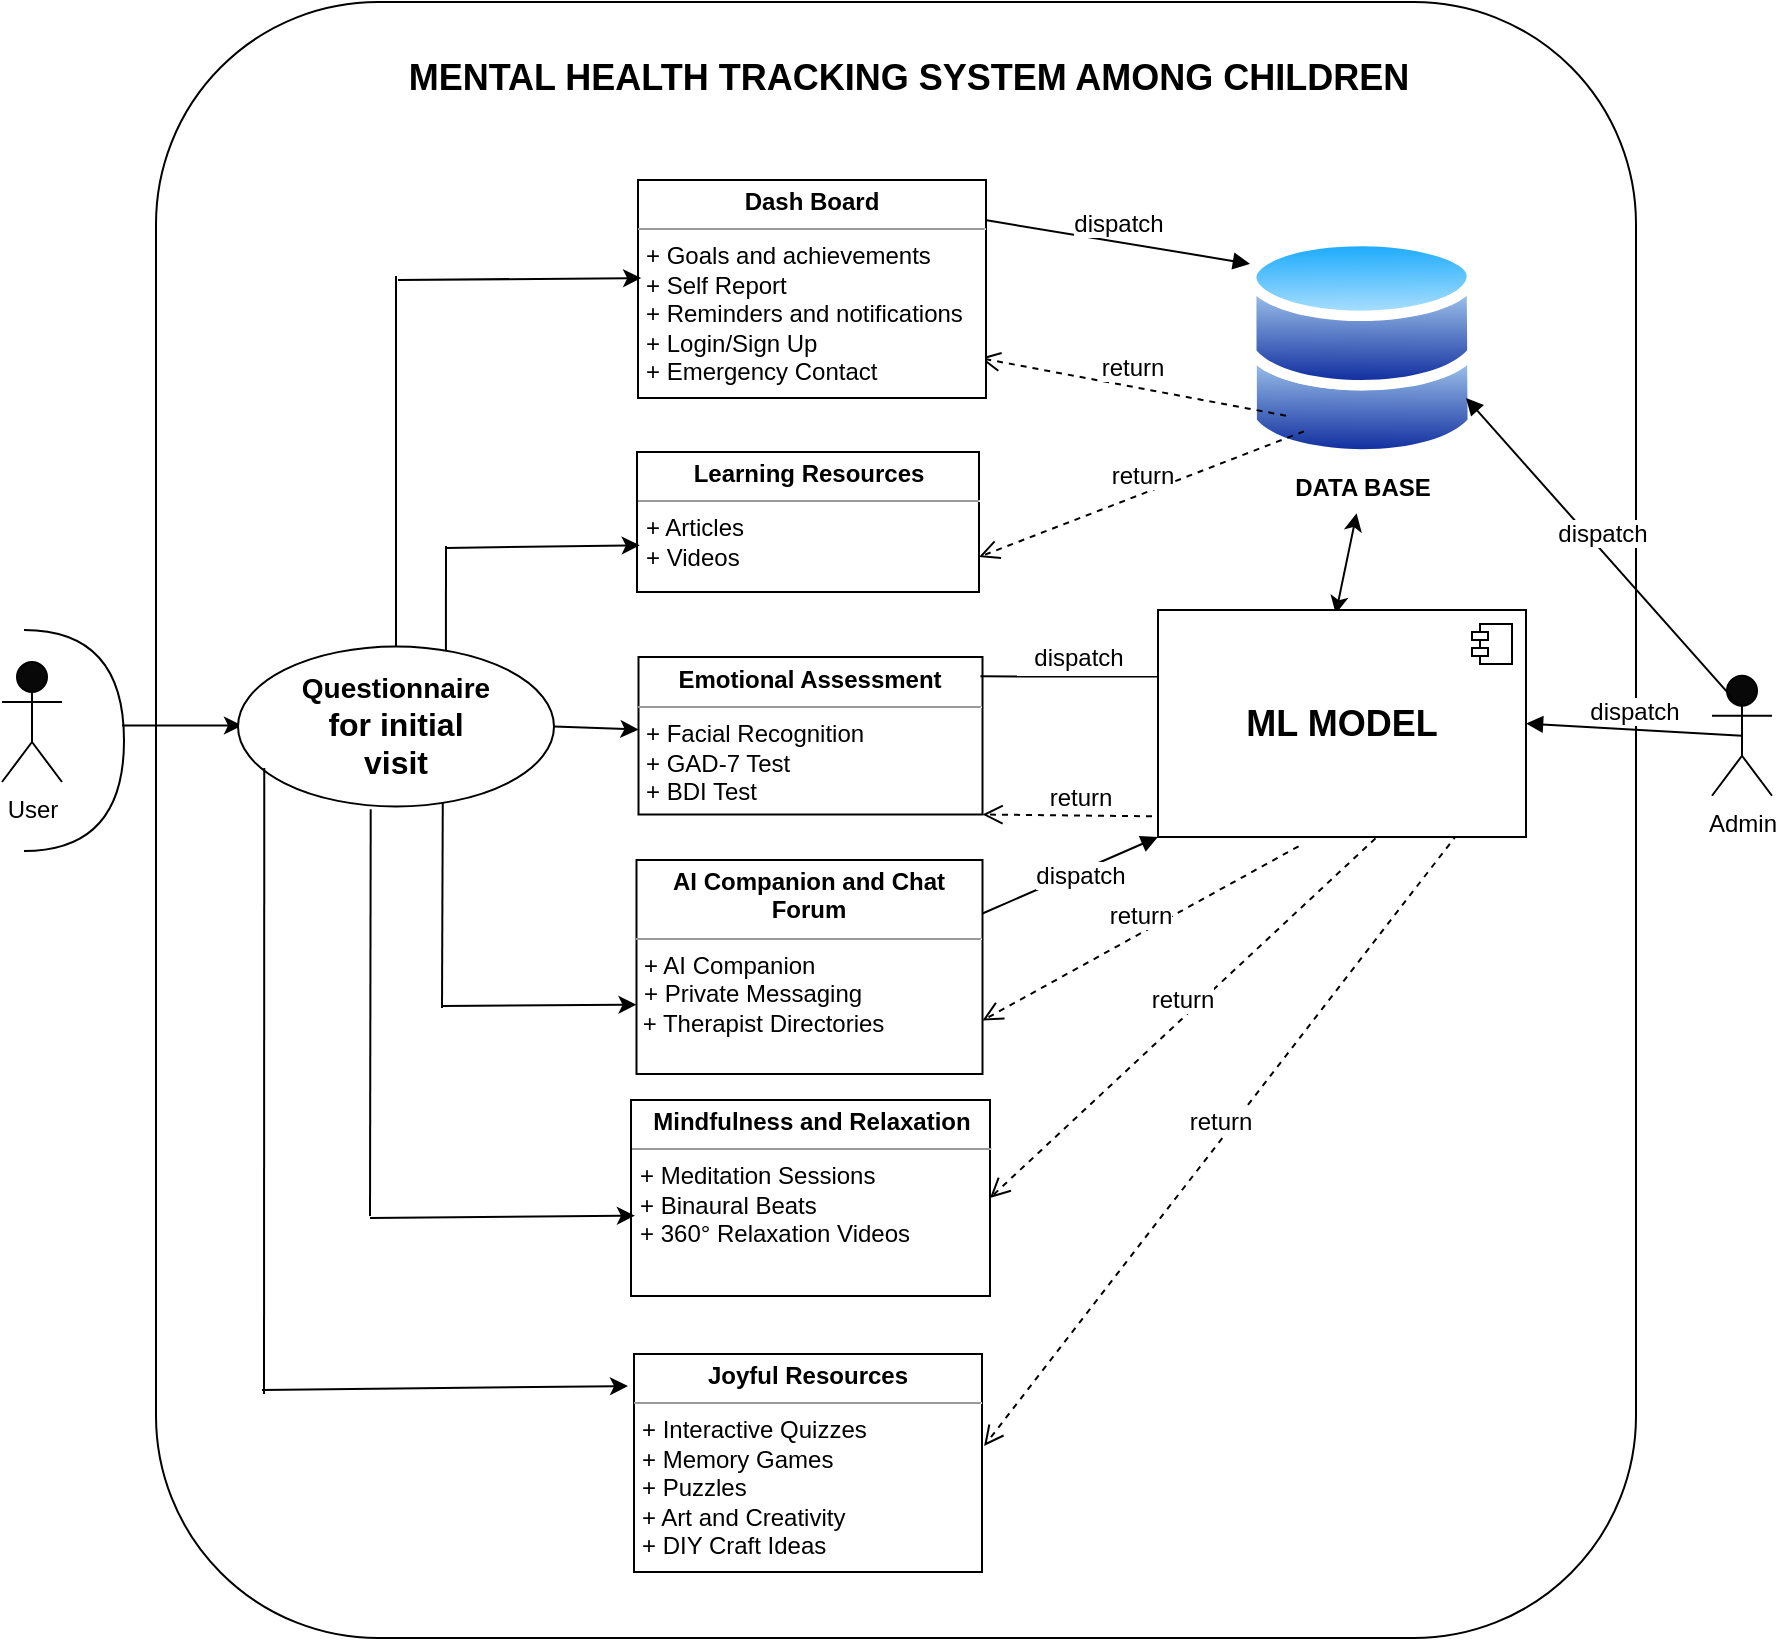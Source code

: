<mxfile version="21.8.0" type="github">
  <diagram id="7mHRUC17z__OCojrK_M-" name="Page-2">
    <mxGraphModel dx="1290" dy="534" grid="0" gridSize="10" guides="1" tooltips="1" connect="1" arrows="1" fold="1" page="1" pageScale="1" pageWidth="827" pageHeight="1169" math="0" shadow="0">
      <root>
        <mxCell id="0" />
        <mxCell id="1" parent="0" />
        <mxCell id="DO5StPmEbmpvMcrOVITN-93" value="" style="rounded=1;whiteSpace=wrap;html=1;sketch=0;strokeColor=default;align=center;verticalAlign=middle;fontFamily=Helvetica;fontSize=12;fontColor=default;fillColor=default;" parent="1" vertex="1">
          <mxGeometry x="109" y="116" width="740" height="818" as="geometry" />
        </mxCell>
        <mxCell id="DO5StPmEbmpvMcrOVITN-68" value="" style="html=1;points=[[0,0,0,0,5],[0,1,0,0,-5],[1,0,0,0,5],[1,1,0,0,-5]];perimeter=orthogonalPerimeter;outlineConnect=0;targetShapes=umlLifeline;portConstraint=eastwest;newEdgeStyle={&quot;curved&quot;:0,&quot;rounded&quot;:0};sketch=0;strokeColor=default;align=center;verticalAlign=middle;fontFamily=Helvetica;fontSize=12;fontColor=default;fillColor=default;" parent="1" vertex="1">
          <mxGeometry x="674" y="249.84" width="10" height="78" as="geometry" />
        </mxCell>
        <mxCell id="DO5StPmEbmpvMcrOVITN-53" value="" style="image;aspect=fixed;perimeter=ellipsePerimeter;html=1;align=center;shadow=0;dashed=0;spacingTop=3;image=img/lib/active_directory/databases.svg;" parent="1" vertex="1">
          <mxGeometry x="654" y="232" width="116" height="113.68" as="geometry" />
        </mxCell>
        <mxCell id="DO5StPmEbmpvMcrOVITN-79" value="" style="html=1;points=[[0,0,0,0,5],[0,1,0,0,-5],[1,0,0,0,5],[1,1,0,0,-5]];perimeter=orthogonalPerimeter;outlineConnect=0;targetShapes=umlLifeline;portConstraint=eastwest;newEdgeStyle={&quot;curved&quot;:0,&quot;rounded&quot;:0};sketch=0;strokeColor=default;align=center;verticalAlign=middle;fontFamily=Helvetica;fontSize=12;fontColor=default;fillColor=default;" parent="1" vertex="1">
          <mxGeometry x="779" y="448.5" width="10" height="80" as="geometry" />
        </mxCell>
        <mxCell id="DO5StPmEbmpvMcrOVITN-80" value="dispatch" style="html=1;verticalAlign=bottom;endArrow=block;curved=0;rounded=0;entryX=0;entryY=1;entryDx=0;entryDy=0;fontFamily=Helvetica;fontSize=12;fontColor=default;exitX=1;exitY=0.25;exitDx=0;exitDy=0;" parent="1" source="DO5StPmEbmpvMcrOVITN-31" target="DO5StPmEbmpvMcrOVITN-49" edge="1">
          <mxGeometry x="0.011" y="-10" relative="1" as="geometry">
            <mxPoint x="711.47" y="464" as="sourcePoint" />
            <mxPoint as="offset" />
          </mxGeometry>
        </mxCell>
        <mxCell id="DO5StPmEbmpvMcrOVITN-81" value="return" style="html=1;verticalAlign=bottom;endArrow=open;dashed=1;endSize=8;curved=0;rounded=0;exitX=0.382;exitY=1.041;exitDx=0;exitDy=0;fontFamily=Helvetica;fontSize=12;fontColor=default;entryX=1;entryY=0.75;entryDx=0;entryDy=0;exitPerimeter=0;" parent="1" source="DO5StPmEbmpvMcrOVITN-49" target="DO5StPmEbmpvMcrOVITN-31" edge="1">
          <mxGeometry relative="1" as="geometry">
            <mxPoint x="560.002" y="634.53" as="targetPoint" />
          </mxGeometry>
        </mxCell>
        <mxCell id="DO5StPmEbmpvMcrOVITN-69" value="dispatch" style="html=1;verticalAlign=bottom;endArrow=block;curved=0;rounded=0;entryX=0.017;entryY=0.131;entryDx=0;entryDy=0;fontFamily=Helvetica;fontSize=12;fontColor=default;exitX=1.002;exitY=0.185;exitDx=0;exitDy=0;exitPerimeter=0;entryPerimeter=0;" parent="1" source="DO5StPmEbmpvMcrOVITN-20" target="DO5StPmEbmpvMcrOVITN-53" edge="1">
          <mxGeometry relative="1" as="geometry">
            <mxPoint x="604" y="275.16" as="sourcePoint" />
          </mxGeometry>
        </mxCell>
        <mxCell id="DO5StPmEbmpvMcrOVITN-70" value="return" style="html=1;verticalAlign=bottom;endArrow=open;dashed=1;endSize=8;curved=0;rounded=0;exitX=0;exitY=1;exitDx=0;exitDy=-5;fontFamily=Helvetica;fontSize=12;fontColor=default;entryX=0.983;entryY=0.817;entryDx=0;entryDy=0;entryPerimeter=0;" parent="1" source="DO5StPmEbmpvMcrOVITN-68" target="DO5StPmEbmpvMcrOVITN-20" edge="1">
          <mxGeometry relative="1" as="geometry">
            <mxPoint x="604" y="345.16" as="targetPoint" />
          </mxGeometry>
        </mxCell>
        <mxCell id="DO5StPmEbmpvMcrOVITN-60" value="" style="html=1;points=[[0,0,0,0,5],[0,1,0,0,-5],[1,0,0,0,5],[1,1,0,0,-5]];perimeter=orthogonalPerimeter;outlineConnect=0;targetShapes=umlLifeline;portConstraint=eastwest;newEdgeStyle={&quot;curved&quot;:0,&quot;rounded&quot;:0};sketch=0;strokeColor=default;align=center;verticalAlign=middle;fontFamily=Helvetica;fontSize=12;fontColor=default;fillColor=default;" parent="1" vertex="1">
          <mxGeometry x="619" y="448.25" width="10" height="80" as="geometry" />
        </mxCell>
        <mxCell id="DO5StPmEbmpvMcrOVITN-1" value="User" style="shape=umlActor;verticalLabelPosition=bottom;verticalAlign=top;html=1;fillColor=#080808;" parent="1" vertex="1">
          <mxGeometry x="32" y="446" width="30" height="60" as="geometry" />
        </mxCell>
        <mxCell id="DO5StPmEbmpvMcrOVITN-11" value="" style="shape=requiredInterface;html=1;verticalLabelPosition=bottom;sketch=0;" parent="1" vertex="1">
          <mxGeometry x="43" y="430" width="50" height="110.5" as="geometry" />
        </mxCell>
        <mxCell id="DO5StPmEbmpvMcrOVITN-13" value="" style="endArrow=classic;html=1;rounded=0;" parent="1" edge="1">
          <mxGeometry width="50" height="50" relative="1" as="geometry">
            <mxPoint x="92" y="477.75" as="sourcePoint" />
            <mxPoint x="152" y="477.75" as="targetPoint" />
          </mxGeometry>
        </mxCell>
        <mxCell id="DO5StPmEbmpvMcrOVITN-16" value="&lt;div style=&quot;&quot;&gt;&lt;b style=&quot;background-color: initial;&quot;&gt;&lt;font style=&quot;font-size: 14px;&quot;&gt;Questionnaire&lt;/font&gt;&lt;/b&gt;&lt;/div&gt;&lt;b&gt;&lt;font size=&quot;3&quot;&gt;&lt;div style=&quot;&quot;&gt;&lt;b style=&quot;background-color: initial;&quot;&gt;for initial&lt;/b&gt;&lt;/div&gt;&lt;div style=&quot;&quot;&gt;&lt;b style=&quot;background-color: initial;&quot;&gt;visit&lt;/b&gt;&lt;/div&gt;&lt;/font&gt;&lt;/b&gt;" style="ellipse;whiteSpace=wrap;html=1;align=center;" parent="1" vertex="1">
          <mxGeometry x="150" y="438.25" width="158" height="80" as="geometry" />
        </mxCell>
        <mxCell id="DO5StPmEbmpvMcrOVITN-20" value="&lt;p style=&quot;margin:0px;margin-top:4px;text-align:center;&quot;&gt;&lt;b&gt;Dash Board&lt;/b&gt;&lt;/p&gt;&lt;hr size=&quot;1&quot;&gt;&lt;p style=&quot;margin:0px;margin-left:4px;&quot;&gt;+ Goals and achievements&lt;/p&gt;&lt;p style=&quot;margin:0px;margin-left:4px;&quot;&gt;+ Self Report&lt;/p&gt;&lt;p style=&quot;margin:0px;margin-left:4px;&quot;&gt;+ Reminders and notifications&lt;/p&gt;&lt;p style=&quot;margin:0px;margin-left:4px;&quot;&gt;+ Login/Sign Up&lt;/p&gt;&lt;p style=&quot;margin:0px;margin-left:4px;&quot;&gt;+ Emergency Contact&lt;/p&gt;&lt;p style=&quot;margin:0px;margin-left:4px;&quot;&gt;&lt;br&gt;&lt;/p&gt;" style="verticalAlign=top;align=left;overflow=fill;fontSize=12;fontFamily=Helvetica;html=1;whiteSpace=wrap;" parent="1" vertex="1">
          <mxGeometry x="350" y="205" width="174" height="109" as="geometry" />
        </mxCell>
        <mxCell id="DO5StPmEbmpvMcrOVITN-29" value="&lt;p style=&quot;margin:0px;margin-top:4px;text-align:center;&quot;&gt;&lt;b&gt;Learning Resources&lt;/b&gt;&lt;/p&gt;&lt;hr size=&quot;1&quot;&gt;&lt;p style=&quot;margin:0px;margin-left:4px;&quot;&gt;+ Articles&lt;/p&gt;&lt;p style=&quot;margin:0px;margin-left:4px;&quot;&gt;+ Videos&lt;/p&gt;&lt;p style=&quot;margin:0px;margin-left:4px;&quot;&gt;&lt;br&gt;&lt;/p&gt;" style="verticalAlign=top;align=left;overflow=fill;fontSize=12;fontFamily=Helvetica;html=1;whiteSpace=wrap;" parent="1" vertex="1">
          <mxGeometry x="349.5" y="341" width="171" height="70" as="geometry" />
        </mxCell>
        <mxCell id="DO5StPmEbmpvMcrOVITN-30" value="&lt;p style=&quot;margin:0px;margin-top:4px;text-align:center;&quot;&gt;&lt;b&gt;Emotional Assessment&lt;/b&gt;&lt;/p&gt;&lt;hr size=&quot;1&quot;&gt;&lt;p style=&quot;margin:0px;margin-left:4px;&quot;&gt;+ Facial Recognition&lt;/p&gt;&lt;p style=&quot;margin:0px;margin-left:4px;&quot;&gt;+ GAD-7 Test&lt;/p&gt;&lt;p style=&quot;margin:0px;margin-left:4px;&quot;&gt;+ BDI Test&lt;/p&gt;&lt;p style=&quot;margin:0px;margin-left:4px;&quot;&gt;&lt;br&gt;&lt;/p&gt;" style="verticalAlign=top;align=left;overflow=fill;fontSize=12;fontFamily=Helvetica;html=1;whiteSpace=wrap;" parent="1" vertex="1">
          <mxGeometry x="350.25" y="443.5" width="172" height="78.75" as="geometry" />
        </mxCell>
        <mxCell id="DO5StPmEbmpvMcrOVITN-31" value="&lt;p style=&quot;margin:0px;margin-top:4px;text-align:center;&quot;&gt;&lt;b&gt;AI Companion and Chat Forum&lt;/b&gt;&lt;/p&gt;&lt;hr size=&quot;1&quot;&gt;&lt;p style=&quot;margin:0px;margin-left:4px;&quot;&gt;+ AI Companion&lt;/p&gt;&lt;p style=&quot;margin:0px;margin-left:4px;&quot;&gt;+ Private Messaging&lt;/p&gt;&amp;nbsp;+ Therapist Directories&lt;br&gt;&lt;p style=&quot;margin:0px;margin-left:4px;&quot;&gt;&lt;br&gt;&lt;/p&gt;" style="verticalAlign=top;align=left;overflow=fill;fontSize=12;fontFamily=Helvetica;html=1;whiteSpace=wrap;" parent="1" vertex="1">
          <mxGeometry x="349.25" y="545" width="173" height="107" as="geometry" />
        </mxCell>
        <mxCell id="DO5StPmEbmpvMcrOVITN-33" value="&lt;p style=&quot;margin:0px;margin-top:4px;text-align:center;&quot;&gt;&lt;b&gt;Mindfulness and Relaxation&lt;/b&gt;&lt;br&gt;&lt;/p&gt;&lt;hr size=&quot;1&quot;&gt;&lt;p style=&quot;margin:0px;margin-left:4px;&quot;&gt;+ Meditation Sessions&lt;/p&gt;&lt;p style=&quot;margin:0px;margin-left:4px;&quot;&gt;+ Binaural Beats&lt;/p&gt;&lt;p style=&quot;margin:0px;margin-left:4px;&quot;&gt;+ 360° Relaxation Videos&lt;/p&gt;&lt;p style=&quot;margin:0px;margin-left:4px;&quot;&gt;&lt;br&gt;&lt;/p&gt;" style="verticalAlign=top;align=left;overflow=fill;fontSize=12;fontFamily=Helvetica;html=1;whiteSpace=wrap;" parent="1" vertex="1">
          <mxGeometry x="346.5" y="665" width="179.5" height="98" as="geometry" />
        </mxCell>
        <mxCell id="DO5StPmEbmpvMcrOVITN-41" value="" style="endArrow=classic;html=1;rounded=0;entryX=0.011;entryY=0.59;entryDx=0;entryDy=0;entryPerimeter=0;" parent="1" target="DO5StPmEbmpvMcrOVITN-33" edge="1">
          <mxGeometry width="50" height="50" relative="1" as="geometry">
            <mxPoint x="216" y="724" as="sourcePoint" />
            <mxPoint x="216.27" y="835.79" as="targetPoint" />
          </mxGeometry>
        </mxCell>
        <mxCell id="DO5StPmEbmpvMcrOVITN-42" value="" style="endArrow=none;html=1;rounded=0;exitX=0.42;exitY=1.017;exitDx=0;exitDy=0;exitPerimeter=0;" parent="1" source="DO5StPmEbmpvMcrOVITN-16" edge="1">
          <mxGeometry width="50" height="50" relative="1" as="geometry">
            <mxPoint x="373" y="715" as="sourcePoint" />
            <mxPoint x="216" y="723" as="targetPoint" />
          </mxGeometry>
        </mxCell>
        <mxCell id="DO5StPmEbmpvMcrOVITN-43" value="" style="endArrow=none;html=1;rounded=0;" parent="1" source="DO5StPmEbmpvMcrOVITN-16" edge="1">
          <mxGeometry width="50" height="50" relative="1" as="geometry">
            <mxPoint x="225" y="434" as="sourcePoint" />
            <mxPoint x="229" y="253" as="targetPoint" />
          </mxGeometry>
        </mxCell>
        <mxCell id="DO5StPmEbmpvMcrOVITN-44" value="" style="endArrow=classic;html=1;rounded=0;entryX=0.009;entryY=0.45;entryDx=0;entryDy=0;entryPerimeter=0;" parent="1" target="DO5StPmEbmpvMcrOVITN-20" edge="1">
          <mxGeometry width="50" height="50" relative="1" as="geometry">
            <mxPoint x="230" y="255" as="sourcePoint" />
            <mxPoint x="423" y="365" as="targetPoint" />
          </mxGeometry>
        </mxCell>
        <mxCell id="DO5StPmEbmpvMcrOVITN-45" value="" style="endArrow=none;html=1;rounded=0;exitX=0.658;exitY=0.027;exitDx=0;exitDy=0;exitPerimeter=0;" parent="1" source="DO5StPmEbmpvMcrOVITN-16" edge="1">
          <mxGeometry width="50" height="50" relative="1" as="geometry">
            <mxPoint x="373" y="415" as="sourcePoint" />
            <mxPoint x="254" y="388" as="targetPoint" />
          </mxGeometry>
        </mxCell>
        <mxCell id="DO5StPmEbmpvMcrOVITN-46" value="" style="endArrow=classic;html=1;rounded=0;entryX=0.008;entryY=0.666;entryDx=0;entryDy=0;entryPerimeter=0;" parent="1" target="DO5StPmEbmpvMcrOVITN-29" edge="1">
          <mxGeometry width="50" height="50" relative="1" as="geometry">
            <mxPoint x="254" y="389" as="sourcePoint" />
            <mxPoint x="423" y="365" as="targetPoint" />
          </mxGeometry>
        </mxCell>
        <mxCell id="DO5StPmEbmpvMcrOVITN-47" value="" style="endArrow=classic;html=1;rounded=0;exitX=1;exitY=0.5;exitDx=0;exitDy=0;" parent="1" source="DO5StPmEbmpvMcrOVITN-16" target="DO5StPmEbmpvMcrOVITN-30" edge="1">
          <mxGeometry width="50" height="50" relative="1" as="geometry">
            <mxPoint x="373" y="415" as="sourcePoint" />
            <mxPoint x="423" y="365" as="targetPoint" />
          </mxGeometry>
        </mxCell>
        <mxCell id="DO5StPmEbmpvMcrOVITN-48" value="&lt;p style=&quot;margin:0px;margin-top:4px;text-align:center;&quot;&gt;&lt;b&gt;Joyful Resources&lt;/b&gt;&lt;/p&gt;&lt;hr size=&quot;1&quot;&gt;&lt;p style=&quot;margin:0px;margin-left:4px;&quot;&gt;+ Interactive Quizzes&lt;/p&gt;&lt;p style=&quot;margin:0px;margin-left:4px;&quot;&gt;+ Memory Games&lt;/p&gt;&lt;p style=&quot;margin:0px;margin-left:4px;&quot;&gt;+ Puzzles&lt;/p&gt;&lt;p style=&quot;margin:0px;margin-left:4px;&quot;&gt;+ Art and Creativity&lt;/p&gt;&lt;p style=&quot;margin:0px;margin-left:4px;&quot;&gt;+ DIY Craft Ideas&lt;/p&gt;&lt;p style=&quot;margin:0px;margin-left:4px;&quot;&gt;&lt;br&gt;&lt;/p&gt;" style="verticalAlign=top;align=left;overflow=fill;fontSize=12;fontFamily=Helvetica;html=1;whiteSpace=wrap;" parent="1" vertex="1">
          <mxGeometry x="348" y="792" width="174" height="109" as="geometry" />
        </mxCell>
        <mxCell id="DO5StPmEbmpvMcrOVITN-54" value="&lt;b&gt;DATA BASE&lt;/b&gt;" style="text;html=1;align=center;verticalAlign=middle;resizable=0;points=[];autosize=1;strokeColor=none;fillColor=none;" parent="1" vertex="1">
          <mxGeometry x="669" y="345.68" width="86" height="26" as="geometry" />
        </mxCell>
        <mxCell id="DO5StPmEbmpvMcrOVITN-61" value="dispatch" style="html=1;verticalAlign=bottom;endArrow=block;curved=0;rounded=0;entryX=0;entryY=0;entryDx=0;entryDy=5;fontFamily=Helvetica;fontSize=12;fontColor=default;exitX=0.994;exitY=0.123;exitDx=0;exitDy=0;exitPerimeter=0;" parent="1" source="DO5StPmEbmpvMcrOVITN-30" target="DO5StPmEbmpvMcrOVITN-60" edge="1">
          <mxGeometry relative="1" as="geometry">
            <mxPoint x="522" y="446" as="sourcePoint" />
          </mxGeometry>
        </mxCell>
        <mxCell id="DO5StPmEbmpvMcrOVITN-62" value="return" style="html=1;verticalAlign=bottom;endArrow=open;dashed=1;endSize=8;curved=0;rounded=0;exitX=0;exitY=1;exitDx=0;exitDy=-5;fontFamily=Helvetica;fontSize=12;fontColor=default;entryX=1;entryY=1;entryDx=0;entryDy=0;" parent="1" source="DO5StPmEbmpvMcrOVITN-60" target="DO5StPmEbmpvMcrOVITN-30" edge="1">
          <mxGeometry relative="1" as="geometry">
            <mxPoint x="546.84" y="515.5" as="targetPoint" />
          </mxGeometry>
        </mxCell>
        <mxCell id="DO5StPmEbmpvMcrOVITN-64" value="" style="endArrow=classic;html=1;rounded=0;fontFamily=Helvetica;fontSize=12;fontColor=default;" parent="1" edge="1">
          <mxGeometry width="50" height="50" relative="1" as="geometry">
            <mxPoint x="162" y="810" as="sourcePoint" />
            <mxPoint x="345" y="808" as="targetPoint" />
          </mxGeometry>
        </mxCell>
        <mxCell id="DO5StPmEbmpvMcrOVITN-65" value="" style="endArrow=none;html=1;rounded=0;fontFamily=Helvetica;fontSize=12;fontColor=default;exitX=0;exitY=1;exitDx=0;exitDy=0;" parent="1" edge="1">
          <mxGeometry width="50" height="50" relative="1" as="geometry">
            <mxPoint x="163.139" y="499.004" as="sourcePoint" />
            <mxPoint x="163" y="812" as="targetPoint" />
          </mxGeometry>
        </mxCell>
        <mxCell id="DO5StPmEbmpvMcrOVITN-66" value="" style="endArrow=none;html=1;rounded=0;fontFamily=Helvetica;fontSize=12;fontColor=default;exitX=0.648;exitY=0.977;exitDx=0;exitDy=0;exitPerimeter=0;" parent="1" source="DO5StPmEbmpvMcrOVITN-16" edge="1">
          <mxGeometry width="50" height="50" relative="1" as="geometry">
            <mxPoint x="405" y="746" as="sourcePoint" />
            <mxPoint x="252" y="619" as="targetPoint" />
          </mxGeometry>
        </mxCell>
        <mxCell id="DO5StPmEbmpvMcrOVITN-67" value="" style="endArrow=classic;html=1;rounded=0;fontFamily=Helvetica;fontSize=12;fontColor=default;entryX=0;entryY=0.676;entryDx=0;entryDy=0;entryPerimeter=0;" parent="1" target="DO5StPmEbmpvMcrOVITN-31" edge="1">
          <mxGeometry width="50" height="50" relative="1" as="geometry">
            <mxPoint x="252" y="618" as="sourcePoint" />
            <mxPoint x="455" y="696" as="targetPoint" />
          </mxGeometry>
        </mxCell>
        <mxCell id="DO5StPmEbmpvMcrOVITN-72" value="Admin" style="shape=umlActor;verticalLabelPosition=bottom;verticalAlign=top;html=1;fillColor=#080808;" parent="1" vertex="1">
          <mxGeometry x="887" y="452.88" width="30" height="60" as="geometry" />
        </mxCell>
        <mxCell id="DO5StPmEbmpvMcrOVITN-75" value="dispatch" style="html=1;verticalAlign=bottom;endArrow=block;curved=0;rounded=0;fontFamily=Helvetica;fontSize=12;fontColor=default;entryX=1;entryY=0.75;entryDx=0;entryDy=0;exitX=0.447;exitY=0.245;exitDx=0;exitDy=0;exitPerimeter=0;" parent="1" source="DO5StPmEbmpvMcrOVITN-72" target="DO5StPmEbmpvMcrOVITN-53" edge="1">
          <mxGeometry width="80" relative="1" as="geometry">
            <mxPoint x="898" y="456" as="sourcePoint" />
            <mxPoint x="838" y="379" as="targetPoint" />
          </mxGeometry>
        </mxCell>
        <mxCell id="DO5StPmEbmpvMcrOVITN-76" value="return" style="html=1;verticalAlign=bottom;endArrow=open;dashed=1;endSize=8;curved=0;rounded=0;fontFamily=Helvetica;fontSize=12;fontColor=default;exitX=0.25;exitY=0.868;exitDx=0;exitDy=0;exitPerimeter=0;entryX=1;entryY=0.75;entryDx=0;entryDy=0;" parent="1" source="DO5StPmEbmpvMcrOVITN-53" target="DO5StPmEbmpvMcrOVITN-29" edge="1">
          <mxGeometry relative="1" as="geometry">
            <mxPoint x="470" y="421" as="sourcePoint" />
            <mxPoint x="390" y="421" as="targetPoint" />
          </mxGeometry>
        </mxCell>
        <mxCell id="DO5StPmEbmpvMcrOVITN-77" value="" style="endArrow=classic;startArrow=classic;html=1;rounded=0;fontFamily=Helvetica;fontSize=12;fontColor=default;exitX=0.483;exitY=0.017;exitDx=0;exitDy=0;exitPerimeter=0;" parent="1" source="DO5StPmEbmpvMcrOVITN-49" target="DO5StPmEbmpvMcrOVITN-54" edge="1">
          <mxGeometry width="50" height="50" relative="1" as="geometry">
            <mxPoint x="701" y="438.25" as="sourcePoint" />
            <mxPoint x="748" y="408" as="targetPoint" />
          </mxGeometry>
        </mxCell>
        <mxCell id="DO5StPmEbmpvMcrOVITN-82" value="dispatch" style="html=1;verticalAlign=bottom;endArrow=block;curved=0;rounded=0;fontFamily=Helvetica;fontSize=12;fontColor=default;entryX=1;entryY=0.5;entryDx=0;entryDy=0;exitX=0.5;exitY=0.5;exitDx=0;exitDy=0;exitPerimeter=0;" parent="1" source="DO5StPmEbmpvMcrOVITN-72" target="DO5StPmEbmpvMcrOVITN-49" edge="1">
          <mxGeometry width="80" relative="1" as="geometry">
            <mxPoint x="841" y="607" as="sourcePoint" />
            <mxPoint x="921" y="607" as="targetPoint" />
          </mxGeometry>
        </mxCell>
        <mxCell id="DO5StPmEbmpvMcrOVITN-83" value="return" style="html=1;verticalAlign=bottom;endArrow=open;dashed=1;endSize=8;curved=0;rounded=0;fontFamily=Helvetica;fontSize=12;fontColor=default;exitX=0.591;exitY=1.006;exitDx=0;exitDy=0;exitPerimeter=0;entryX=1;entryY=0.5;entryDx=0;entryDy=0;" parent="1" source="DO5StPmEbmpvMcrOVITN-49" target="DO5StPmEbmpvMcrOVITN-33" edge="1">
          <mxGeometry relative="1" as="geometry">
            <mxPoint x="732" y="717" as="sourcePoint" />
            <mxPoint x="652" y="717" as="targetPoint" />
          </mxGeometry>
        </mxCell>
        <mxCell id="DO5StPmEbmpvMcrOVITN-86" value="return" style="html=1;verticalAlign=bottom;endArrow=open;dashed=1;endSize=8;curved=0;rounded=0;fontFamily=Helvetica;fontSize=12;fontColor=default;exitX=0.813;exitY=0.988;exitDx=0;exitDy=0;exitPerimeter=0;entryX=1.006;entryY=0.422;entryDx=0;entryDy=0;entryPerimeter=0;" parent="1" source="DO5StPmEbmpvMcrOVITN-49" target="DO5StPmEbmpvMcrOVITN-48" edge="1">
          <mxGeometry relative="1" as="geometry">
            <mxPoint x="737" y="827" as="sourcePoint" />
            <mxPoint x="657" y="827" as="targetPoint" />
          </mxGeometry>
        </mxCell>
        <mxCell id="DO5StPmEbmpvMcrOVITN-49" value="&lt;b&gt;&lt;font style=&quot;font-size: 18px;&quot;&gt;ML MODEL&lt;/font&gt;&lt;/b&gt;" style="html=1;dropTarget=0;whiteSpace=wrap;" parent="1" vertex="1">
          <mxGeometry x="610" y="420" width="184" height="113.5" as="geometry" />
        </mxCell>
        <mxCell id="DO5StPmEbmpvMcrOVITN-50" value="" style="shape=module;jettyWidth=8;jettyHeight=4;" parent="DO5StPmEbmpvMcrOVITN-49" vertex="1">
          <mxGeometry x="1" width="20" height="20" relative="1" as="geometry">
            <mxPoint x="-27" y="7" as="offset" />
          </mxGeometry>
        </mxCell>
        <mxCell id="DO5StPmEbmpvMcrOVITN-94" value="&lt;b&gt;&lt;font style=&quot;font-size: 18px;&quot;&gt;MENTAL HEALTH TRACKING SYSTEM AMONG CHILDREN&lt;/font&gt;&lt;/b&gt;" style="text;html=1;align=center;verticalAlign=middle;resizable=0;points=[];autosize=1;strokeColor=none;fillColor=none;fontSize=12;fontFamily=Helvetica;fontColor=default;" parent="1" vertex="1">
          <mxGeometry x="226" y="137" width="518" height="34" as="geometry" />
        </mxCell>
      </root>
    </mxGraphModel>
  </diagram>
</mxfile>
